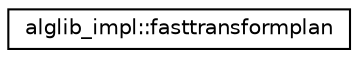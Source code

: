 digraph "Graphical Class Hierarchy"
{
  edge [fontname="Helvetica",fontsize="10",labelfontname="Helvetica",labelfontsize="10"];
  node [fontname="Helvetica",fontsize="10",shape=record];
  rankdir="LR";
  Node0 [label="alglib_impl::fasttransformplan",height=0.2,width=0.4,color="black", fillcolor="white", style="filled",URL="$structalglib__impl_1_1fasttransformplan.html"];
}

